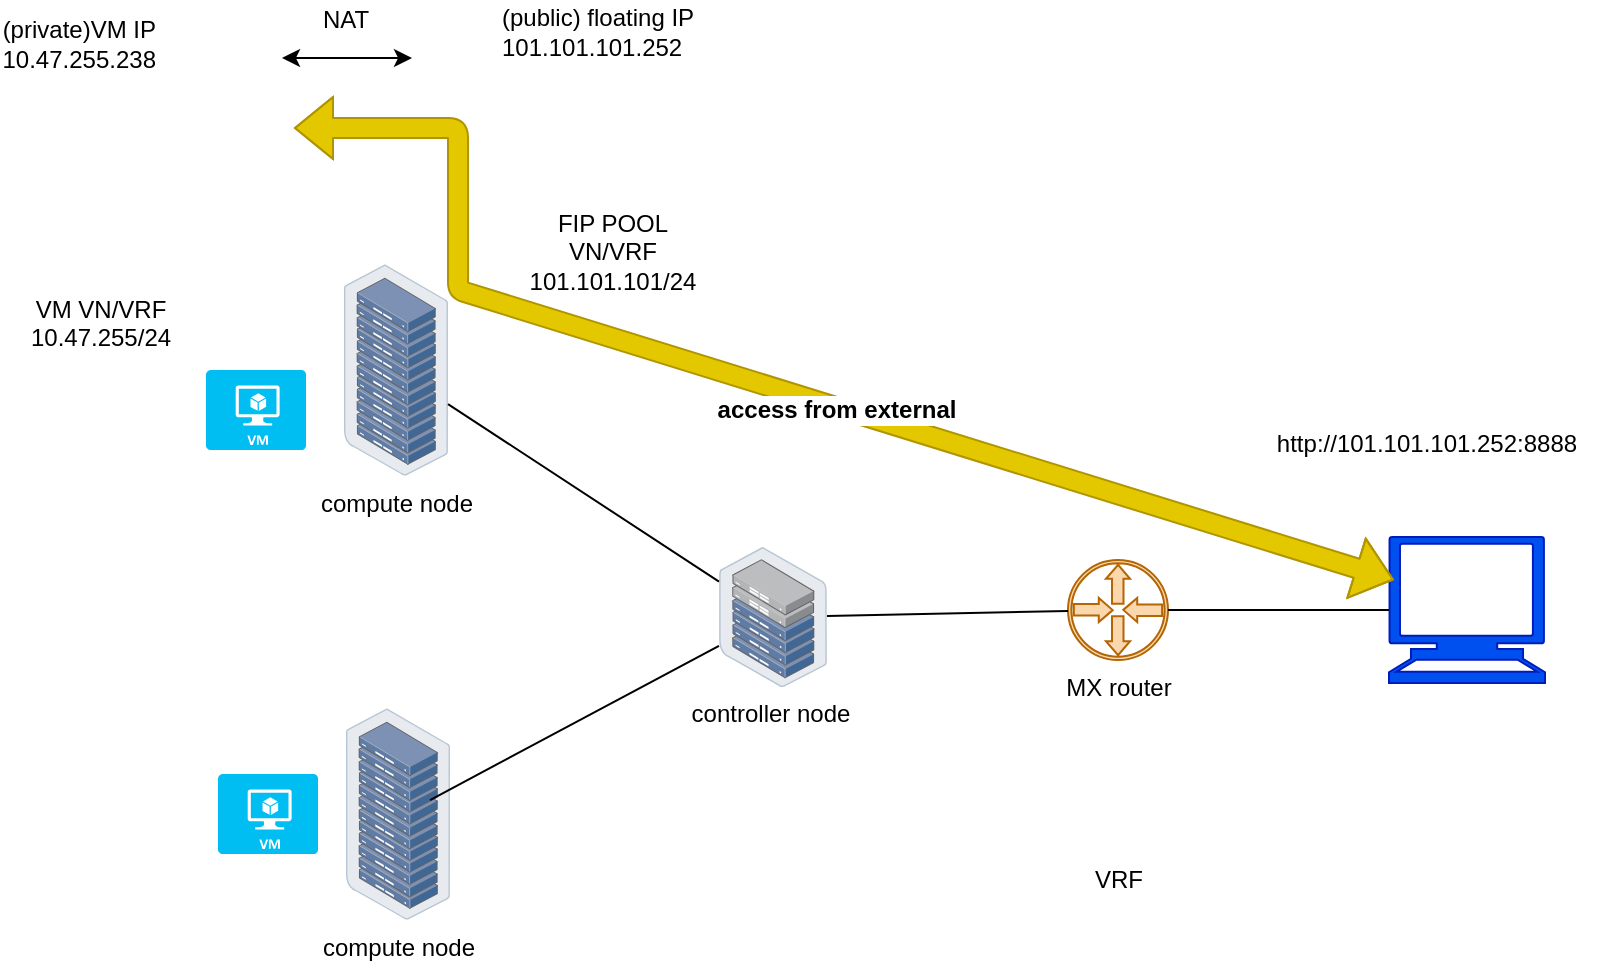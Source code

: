 <mxfile version="11.1.4" type="device"><diagram id="MEAX7VduMV3Xujvfp3zE" name="Page-1"><mxGraphModel dx="1086" dy="808" grid="0" gridSize="10" guides="1" tooltips="1" connect="1" arrows="1" fold="1" page="1" pageScale="1" pageWidth="850" pageHeight="1100" math="0" shadow="0"><root><mxCell id="0"/><mxCell id="1" parent="0"/><mxCell id="9k2xtpESZ65avn1hHL7i-1" value="compute node" style="points=[];aspect=fixed;html=1;align=center;shadow=0;dashed=0;image;image=img/lib/allied_telesis/storage/Datacenter_Server_Rack.svg;" parent="1" vertex="1"><mxGeometry x="221" y="221" width="52" height="106" as="geometry"/></mxCell><mxCell id="9k2xtpESZ65avn1hHL7i-2" value="MX router" style="pointerEvents=1;shadow=0;dashed=0;html=1;strokeColor=#b46504;fillColor=#fad7ac;aspect=fixed;labelPosition=center;verticalLabelPosition=bottom;verticalAlign=top;align=center;outlineConnect=0;shape=mxgraph.vvd.physical_upstream_router;" parent="1" vertex="1"><mxGeometry x="583" y="369" width="50" height="50" as="geometry"/></mxCell><mxCell id="9k2xtpESZ65avn1hHL7i-4" value="" style="shape=mxgraph.signs.tech.computer;html=1;fillColor=#0050ef;strokeColor=#001DBC;verticalLabelPosition=bottom;verticalAlign=top;align=center;fontColor=#ffffff;" parent="1" vertex="1"><mxGeometry x="743.5" y="357.5" width="78" height="73" as="geometry"/></mxCell><mxCell id="9k2xtpESZ65avn1hHL7i-5" value="FIP POOL&lt;br&gt;VN/VRF&lt;br&gt;101.101.101/24&lt;br&gt;" style="shape=image;html=1;verticalAlign=top;verticalLabelPosition=bottom;labelBackgroundColor=#ffffff;imageAspect=0;aspect=fixed;image=https://cdn2.iconfinder.com/data/icons/freecns-cumulus/16/519904-098_Spreadsheet-128.png" parent="1" vertex="1"><mxGeometry x="330" y="137" width="50" height="50" as="geometry"/></mxCell><mxCell id="9k2xtpESZ65avn1hHL7i-6" value="VM VN/VRF&lt;br&gt;10.47.255/24" style="shape=image;html=1;verticalAlign=top;verticalLabelPosition=bottom;labelBackgroundColor=#ffffff;imageAspect=0;aspect=fixed;image=https://cdn1.iconfinder.com/data/icons/hawcons/32/699052-icon-62-document-table-128.png" parent="1" vertex="1"><mxGeometry x="70" y="172" width="58" height="58" as="geometry"/></mxCell><mxCell id="9k2xtpESZ65avn1hHL7i-7" style="edgeStyle=none;rounded=0;orthogonalLoop=1;jettySize=auto;html=1;endArrow=classic;endFill=1;startArrow=classic;startFill=1;entryX=1;entryY=0.25;entryDx=0;entryDy=0;" parent="1" edge="1"><mxGeometry relative="1" as="geometry"><mxPoint x="255" y="118" as="sourcePoint"/><mxPoint x="190" y="118" as="targetPoint"/></mxGeometry></mxCell><mxCell id="9k2xtpESZ65avn1hHL7i-8" value="VRF" style="shape=image;html=1;verticalAlign=top;verticalLabelPosition=bottom;labelBackgroundColor=#ffffff;imageAspect=0;aspect=fixed;image=https://cdn2.iconfinder.com/data/icons/freecns-cumulus/16/519904-098_Spreadsheet-128.png" parent="1" vertex="1"><mxGeometry x="583" y="465" width="50" height="50" as="geometry"/></mxCell><mxCell id="9k2xtpESZ65avn1hHL7i-9" value="" style="points=[];aspect=fixed;html=1;align=center;shadow=0;dashed=0;image;image=img/lib/allied_telesis/storage/Datacenter_Server_Half_Rack_ToR.svg;" parent="1" vertex="1"><mxGeometry x="408.5" y="362.5" width="54" height="70" as="geometry"/></mxCell><mxCell id="9k2xtpESZ65avn1hHL7i-10" style="edgeStyle=none;rounded=0;orthogonalLoop=1;jettySize=auto;html=1;endArrow=none;endFill=0;" parent="1" source="9k2xtpESZ65avn1hHL7i-1" target="9k2xtpESZ65avn1hHL7i-9" edge="1"><mxGeometry relative="1" as="geometry"><mxPoint x="206" y="129.667" as="sourcePoint"/><mxPoint x="323.5" y="203.833" as="targetPoint"/></mxGeometry></mxCell><mxCell id="9k2xtpESZ65avn1hHL7i-11" style="edgeStyle=none;rounded=0;orthogonalLoop=1;jettySize=auto;html=1;endArrow=none;endFill=0;" parent="1" source="9k2xtpESZ65avn1hHL7i-9" target="9k2xtpESZ65avn1hHL7i-2" edge="1"><mxGeometry relative="1" as="geometry"><mxPoint x="269" y="406.222" as="sourcePoint"/><mxPoint x="391.5" y="407.269" as="targetPoint"/></mxGeometry></mxCell><mxCell id="9k2xtpESZ65avn1hHL7i-12" style="edgeStyle=none;rounded=0;orthogonalLoop=1;jettySize=auto;html=1;endArrow=none;endFill=0;entryX=0;entryY=0.5;entryDx=0;entryDy=0;entryPerimeter=0;" parent="1" source="9k2xtpESZ65avn1hHL7i-2" target="9k2xtpESZ65avn1hHL7i-4" edge="1"><mxGeometry relative="1" as="geometry"><mxPoint x="445.5" y="407.026" as="sourcePoint"/><mxPoint x="838" y="404" as="targetPoint"/></mxGeometry></mxCell><mxCell id="9k2xtpESZ65avn1hHL7i-13" value="NAT&lt;br&gt;" style="text;html=1;strokeColor=none;fillColor=none;align=center;verticalAlign=middle;whiteSpace=wrap;rounded=0;" parent="1" vertex="1"><mxGeometry x="202" y="89" width="40" height="20" as="geometry"/></mxCell><mxCell id="9k2xtpESZ65avn1hHL7i-18" value="(public) floating IP&lt;br&gt;101.101.101.252" style="shape=image;html=1;verticalAlign=bottom;verticalLabelPosition=top;labelBackgroundColor=#ffffff;imageAspect=0;aspect=fixed;image=https://cdn2.iconfinder.com/data/icons/whcompare-servers-web-hosting/50/dedicated-ip-address-128.png;labelPosition=right;align=left;" parent="1" vertex="1"><mxGeometry x="248" y="122" width="50" height="50" as="geometry"/></mxCell><mxCell id="9k2xtpESZ65avn1hHL7i-21" value="compute node" style="points=[];aspect=fixed;html=1;align=center;shadow=0;dashed=0;image;image=img/lib/allied_telesis/storage/Datacenter_Server_Rack.svg;" parent="1" vertex="1"><mxGeometry x="222" y="443" width="52" height="106" as="geometry"/></mxCell><mxCell id="9k2xtpESZ65avn1hHL7i-22" style="edgeStyle=none;rounded=0;orthogonalLoop=1;jettySize=auto;html=1;endArrow=none;endFill=0;exitX=0.808;exitY=0.434;exitDx=0;exitDy=0;exitPerimeter=0;" parent="1" source="9k2xtpESZ65avn1hHL7i-21" target="9k2xtpESZ65avn1hHL7i-9" edge="1"><mxGeometry relative="1" as="geometry"><mxPoint x="269" y="291.141" as="sourcePoint"/><mxPoint x="418.5" y="389.7" as="targetPoint"/></mxGeometry></mxCell><mxCell id="9k2xtpESZ65avn1hHL7i-23" value="" style="shape=flexArrow;endArrow=classic;startArrow=classic;html=1;entryX=0.031;entryY=0.293;entryDx=0;entryDy=0;entryPerimeter=0;fillColor=#e3c800;strokeColor=#B09500;" parent="1" target="9k2xtpESZ65avn1hHL7i-4" edge="1"><mxGeometry width="50" height="50" relative="1" as="geometry"><mxPoint x="196" y="153" as="sourcePoint"/><mxPoint x="809" y="354" as="targetPoint"/><Array as="points"><mxPoint x="278" y="153"/><mxPoint x="278" y="234"/></Array></mxGeometry></mxCell><mxCell id="9k2xtpESZ65avn1hHL7i-32" value="&lt;b&gt;access from external&lt;/b&gt;" style="text;html=1;resizable=0;points=[];align=center;verticalAlign=middle;labelBackgroundColor=#ffffff;" parent="9k2xtpESZ65avn1hHL7i-23" vertex="1" connectable="0"><mxGeometry x="0.032" relative="1" as="geometry"><mxPoint x="23" y="8" as="offset"/></mxGeometry></mxCell><mxCell id="9k2xtpESZ65avn1hHL7i-35" value="controller node" style="text;html=1;strokeColor=none;fillColor=none;align=center;verticalAlign=middle;whiteSpace=wrap;rounded=0;" parent="1" vertex="1"><mxGeometry x="324" y="435.5" width="221" height="20" as="geometry"/></mxCell><mxCell id="9k2xtpESZ65avn1hHL7i-37" value="http://101.101.101.252:8888&lt;br&gt;" style="text;html=1;strokeColor=none;fillColor=none;align=center;verticalAlign=middle;whiteSpace=wrap;rounded=0;" parent="1" vertex="1"><mxGeometry x="676" y="301" width="173" height="20" as="geometry"/></mxCell><mxCell id="-fuwoouN6H_sSfCgusVk-4" value="" style="verticalLabelPosition=bottom;html=1;verticalAlign=top;align=center;strokeColor=none;fillColor=#00BEF2;shape=mxgraph.azure.virtual_machine;" parent="1" vertex="1"><mxGeometry x="152" y="274" width="50" height="40" as="geometry"/></mxCell><mxCell id="-fuwoouN6H_sSfCgusVk-5" value="" style="verticalLabelPosition=bottom;html=1;verticalAlign=top;align=center;strokeColor=none;fillColor=#00BEF2;shape=mxgraph.azure.virtual_machine;" parent="1" vertex="1"><mxGeometry x="158" y="476" width="50" height="40" as="geometry"/></mxCell><mxCell id="-fuwoouN6H_sSfCgusVk-6" value="&lt;span style=&quot;text-align: center&quot;&gt;(private)VM IP&lt;/span&gt;&lt;br style=&quot;text-align: center&quot;&gt;&lt;span style=&quot;text-align: center&quot;&gt;10.47.255.238&lt;/span&gt;" style="shape=image;html=1;verticalAlign=bottom;verticalLabelPosition=top;labelBackgroundColor=#ffffff;imageAspect=0;aspect=fixed;image=https://cdn2.iconfinder.com/data/icons/whcompare-servers-web-hosting/50/dedicated-ip-address-128.png;labelPosition=left;align=right;" parent="1" vertex="1"><mxGeometry x="128" y="128" width="50" height="50" as="geometry"/></mxCell></root></mxGraphModel></diagram></mxfile>
